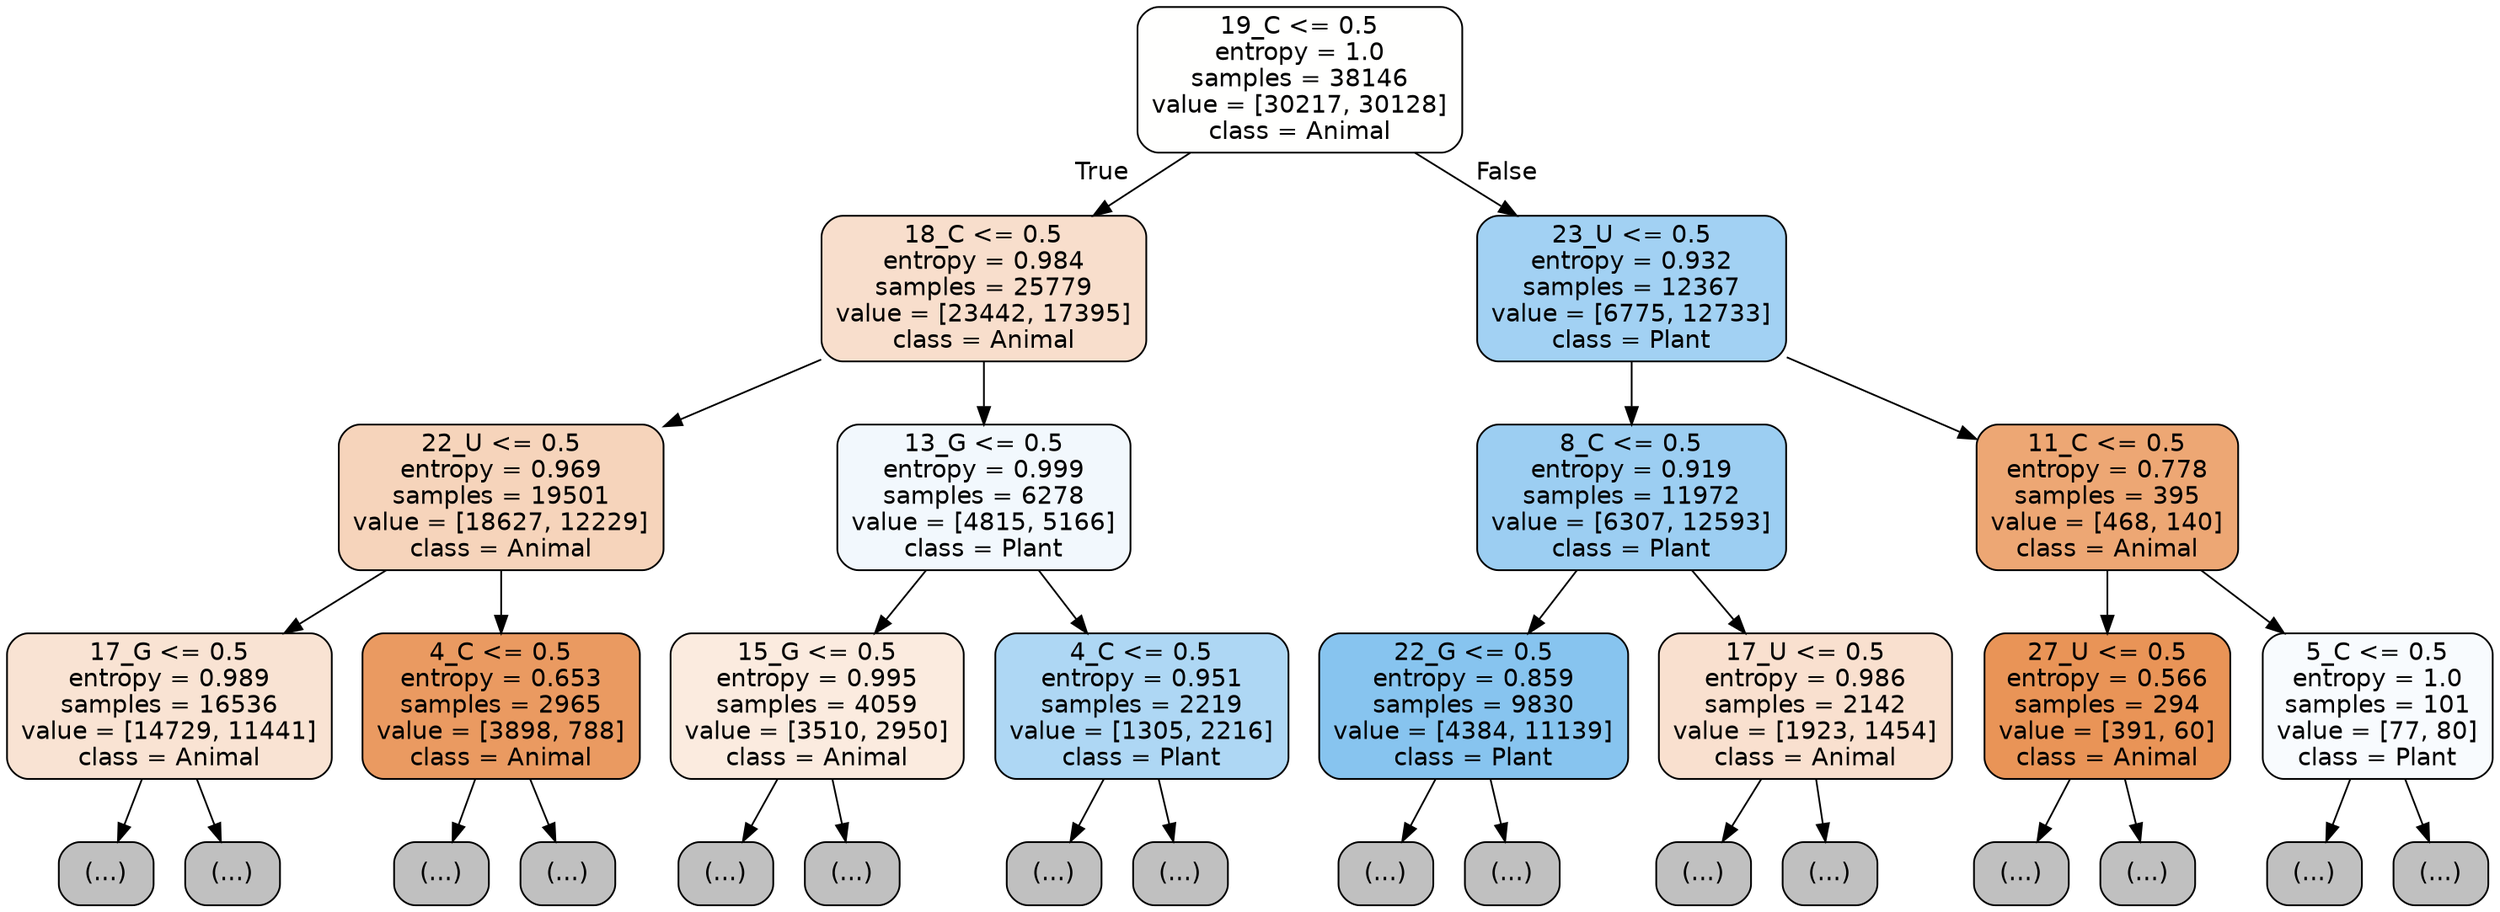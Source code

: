digraph Tree {
node [shape=box, style="filled, rounded", color="black", fontname="helvetica"] ;
edge [fontname="helvetica"] ;
0 [label="19_C <= 0.5\nentropy = 1.0\nsamples = 38146\nvalue = [30217, 30128]\nclass = Animal", fillcolor="#fffffe"] ;
1 [label="18_C <= 0.5\nentropy = 0.984\nsamples = 25779\nvalue = [23442, 17395]\nclass = Animal", fillcolor="#f8decc"] ;
0 -> 1 [labeldistance=2.5, labelangle=45, headlabel="True"] ;
2 [label="22_U <= 0.5\nentropy = 0.969\nsamples = 19501\nvalue = [18627, 12229]\nclass = Animal", fillcolor="#f6d4bb"] ;
1 -> 2 ;
3 [label="17_G <= 0.5\nentropy = 0.989\nsamples = 16536\nvalue = [14729, 11441]\nclass = Animal", fillcolor="#f9e3d3"] ;
2 -> 3 ;
4 [label="(...)", fillcolor="#C0C0C0"] ;
3 -> 4 ;
6181 [label="(...)", fillcolor="#C0C0C0"] ;
3 -> 6181 ;
8554 [label="4_C <= 0.5\nentropy = 0.653\nsamples = 2965\nvalue = [3898, 788]\nclass = Animal", fillcolor="#ea9a61"] ;
2 -> 8554 ;
8555 [label="(...)", fillcolor="#C0C0C0"] ;
8554 -> 8555 ;
9506 [label="(...)", fillcolor="#C0C0C0"] ;
8554 -> 9506 ;
9727 [label="13_G <= 0.5\nentropy = 0.999\nsamples = 6278\nvalue = [4815, 5166]\nclass = Plant", fillcolor="#f2f8fd"] ;
1 -> 9727 ;
9728 [label="15_G <= 0.5\nentropy = 0.995\nsamples = 4059\nvalue = [3510, 2950]\nclass = Animal", fillcolor="#fbebdf"] ;
9727 -> 9728 ;
9729 [label="(...)", fillcolor="#C0C0C0"] ;
9728 -> 9729 ;
11144 [label="(...)", fillcolor="#C0C0C0"] ;
9728 -> 11144 ;
11727 [label="4_C <= 0.5\nentropy = 0.951\nsamples = 2219\nvalue = [1305, 2216]\nclass = Plant", fillcolor="#aed7f4"] ;
9727 -> 11727 ;
11728 [label="(...)", fillcolor="#C0C0C0"] ;
11727 -> 11728 ;
12369 [label="(...)", fillcolor="#C0C0C0"] ;
11727 -> 12369 ;
12552 [label="23_U <= 0.5\nentropy = 0.932\nsamples = 12367\nvalue = [6775, 12733]\nclass = Plant", fillcolor="#a2d1f3"] ;
0 -> 12552 [labeldistance=2.5, labelangle=-45, headlabel="False"] ;
12553 [label="8_C <= 0.5\nentropy = 0.919\nsamples = 11972\nvalue = [6307, 12593]\nclass = Plant", fillcolor="#9ccef2"] ;
12552 -> 12553 ;
12554 [label="22_G <= 0.5\nentropy = 0.859\nsamples = 9830\nvalue = [4384, 11139]\nclass = Plant", fillcolor="#87c4ef"] ;
12553 -> 12554 ;
12555 [label="(...)", fillcolor="#C0C0C0"] ;
12554 -> 12555 ;
15328 [label="(...)", fillcolor="#C0C0C0"] ;
12554 -> 15328 ;
15687 [label="17_U <= 0.5\nentropy = 0.986\nsamples = 2142\nvalue = [1923, 1454]\nclass = Animal", fillcolor="#f9e0cf"] ;
12553 -> 15687 ;
15688 [label="(...)", fillcolor="#C0C0C0"] ;
15687 -> 15688 ;
16379 [label="(...)", fillcolor="#C0C0C0"] ;
15687 -> 16379 ;
16630 [label="11_C <= 0.5\nentropy = 0.778\nsamples = 395\nvalue = [468, 140]\nclass = Animal", fillcolor="#eda774"] ;
12552 -> 16630 ;
16631 [label="27_U <= 0.5\nentropy = 0.566\nsamples = 294\nvalue = [391, 60]\nclass = Animal", fillcolor="#e99457"] ;
16630 -> 16631 ;
16632 [label="(...)", fillcolor="#C0C0C0"] ;
16631 -> 16632 ;
16767 [label="(...)", fillcolor="#C0C0C0"] ;
16631 -> 16767 ;
16768 [label="5_C <= 0.5\nentropy = 1.0\nsamples = 101\nvalue = [77, 80]\nclass = Plant", fillcolor="#f8fbfe"] ;
16630 -> 16768 ;
16769 [label="(...)", fillcolor="#C0C0C0"] ;
16768 -> 16769 ;
16806 [label="(...)", fillcolor="#C0C0C0"] ;
16768 -> 16806 ;
}